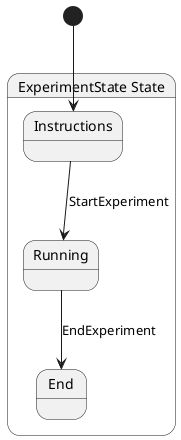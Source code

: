 @startuml ExperimentState
state "ExperimentState State" as ExperimentState_State {
  state "Instructions" as ExperimentState_State_Instructions
  state "Running" as ExperimentState_State_Running
  state "End" as ExperimentState_State_End
}

ExperimentState_State_Instructions --> ExperimentState_State_Running : StartExperiment
ExperimentState_State_Running --> ExperimentState_State_End : EndExperiment
[*] --> ExperimentState_State_Instructions
@enduml